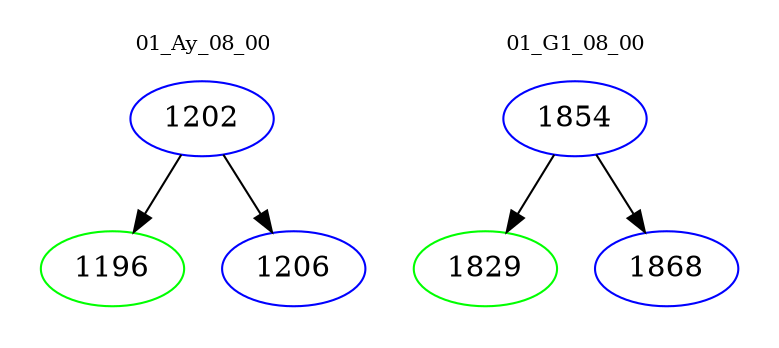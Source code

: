 digraph{
subgraph cluster_0 {
color = white
label = "01_Ay_08_00";
fontsize=10;
T0_1202 [label="1202", color="blue"]
T0_1202 -> T0_1196 [color="black"]
T0_1196 [label="1196", color="green"]
T0_1202 -> T0_1206 [color="black"]
T0_1206 [label="1206", color="blue"]
}
subgraph cluster_1 {
color = white
label = "01_G1_08_00";
fontsize=10;
T1_1854 [label="1854", color="blue"]
T1_1854 -> T1_1829 [color="black"]
T1_1829 [label="1829", color="green"]
T1_1854 -> T1_1868 [color="black"]
T1_1868 [label="1868", color="blue"]
}
}
